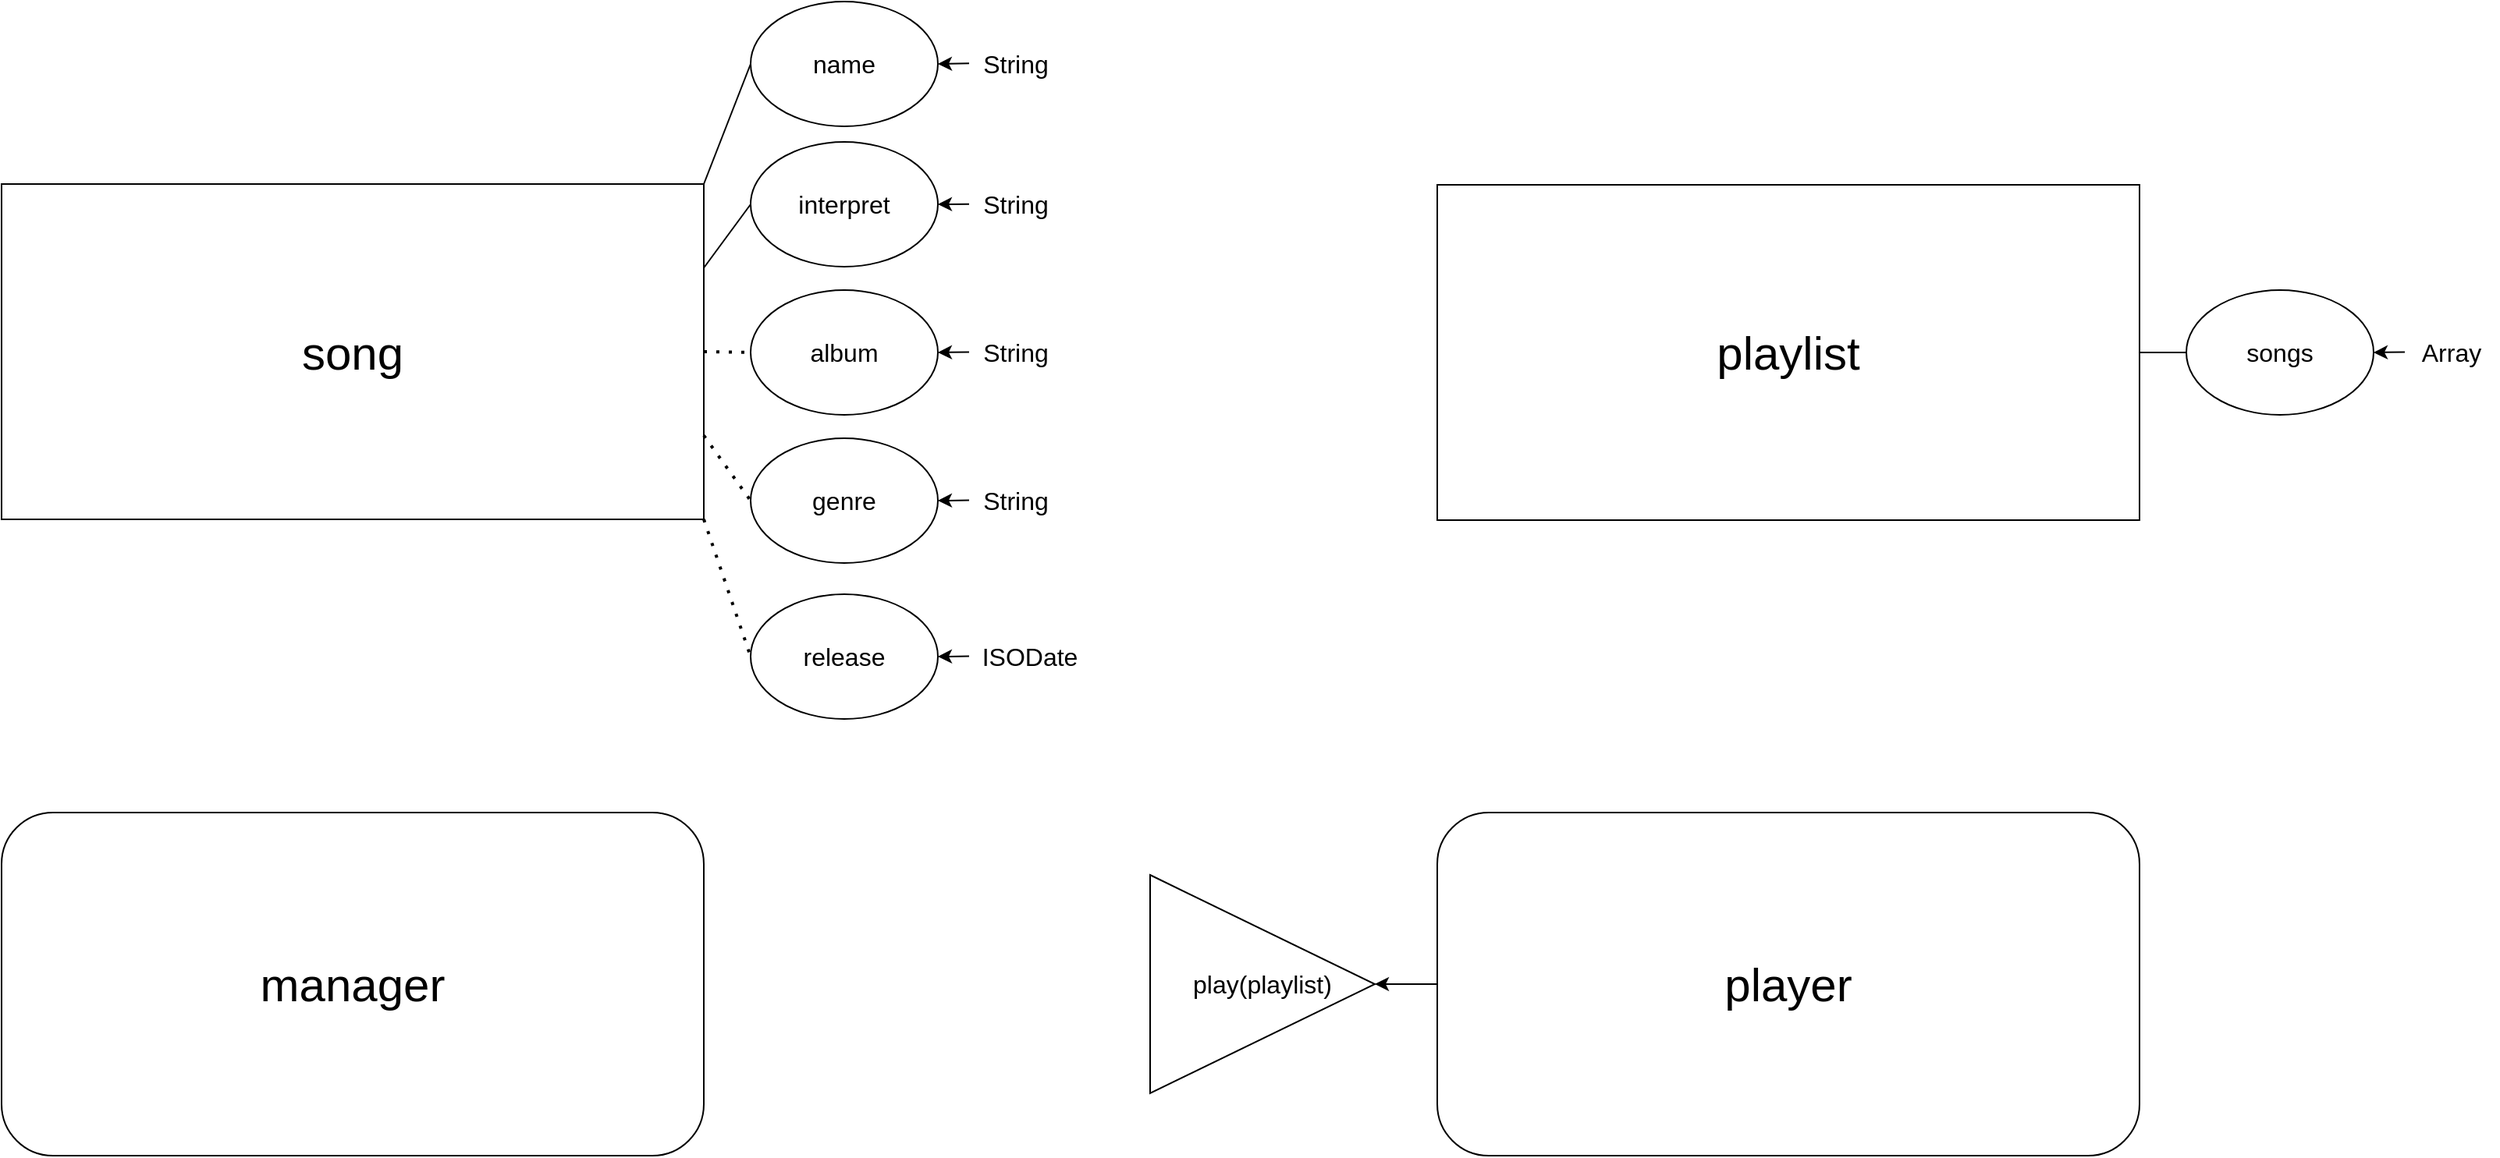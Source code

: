 <mxfile version="20.7.4" type="github">
  <diagram id="yCdLFfcr3cxt0qBfyUbk" name="Page-1">
    <mxGraphModel dx="1724" dy="955" grid="1" gridSize="10" guides="1" tooltips="1" connect="1" arrows="1" fold="1" page="1" pageScale="1" pageWidth="1654" pageHeight="1169" math="0" shadow="0">
      <root>
        <mxCell id="0" />
        <mxCell id="1" parent="0" />
        <mxCell id="8Q_J05wMI56wDrojj2M6-1" value="&lt;font style=&quot;font-size: 30px;&quot;&gt;song&lt;/font&gt;" style="rounded=0;whiteSpace=wrap;html=1;" vertex="1" parent="1">
          <mxGeometry x="40" y="477" width="450" height="215" as="geometry" />
        </mxCell>
        <mxCell id="8Q_J05wMI56wDrojj2M6-5" value="interpret" style="ellipse;whiteSpace=wrap;html=1;fontSize=16;" vertex="1" parent="1">
          <mxGeometry x="520" y="450" width="120" height="80" as="geometry" />
        </mxCell>
        <mxCell id="8Q_J05wMI56wDrojj2M6-6" value="album" style="ellipse;whiteSpace=wrap;html=1;fontSize=16;" vertex="1" parent="1">
          <mxGeometry x="520" y="545" width="120" height="80" as="geometry" />
        </mxCell>
        <mxCell id="8Q_J05wMI56wDrojj2M6-7" value="genre" style="ellipse;whiteSpace=wrap;html=1;fontSize=16;" vertex="1" parent="1">
          <mxGeometry x="520" y="640" width="120" height="80" as="geometry" />
        </mxCell>
        <mxCell id="8Q_J05wMI56wDrojj2M6-8" value="release" style="ellipse;whiteSpace=wrap;html=1;fontSize=16;" vertex="1" parent="1">
          <mxGeometry x="520" y="740" width="120" height="80" as="geometry" />
        </mxCell>
        <mxCell id="8Q_J05wMI56wDrojj2M6-9" value="name" style="ellipse;whiteSpace=wrap;html=1;fontSize=16;" vertex="1" parent="1">
          <mxGeometry x="520" y="360" width="120" height="80" as="geometry" />
        </mxCell>
        <mxCell id="8Q_J05wMI56wDrojj2M6-11" value="" style="endArrow=none;dashed=1;html=1;dashPattern=1 3;strokeWidth=2;rounded=0;fontSize=16;entryX=0;entryY=0.5;entryDx=0;entryDy=0;exitX=1;exitY=0.5;exitDx=0;exitDy=0;" edge="1" parent="1" source="8Q_J05wMI56wDrojj2M6-1" target="8Q_J05wMI56wDrojj2M6-6">
          <mxGeometry width="50" height="50" relative="1" as="geometry">
            <mxPoint x="350" y="570" as="sourcePoint" />
            <mxPoint x="400" y="520" as="targetPoint" />
          </mxGeometry>
        </mxCell>
        <mxCell id="8Q_J05wMI56wDrojj2M6-13" value="" style="endArrow=none;html=1;rounded=0;fontSize=16;entryX=0;entryY=0.5;entryDx=0;entryDy=0;exitX=1;exitY=0.25;exitDx=0;exitDy=0;" edge="1" parent="1" source="8Q_J05wMI56wDrojj2M6-1" target="8Q_J05wMI56wDrojj2M6-5">
          <mxGeometry width="50" height="50" relative="1" as="geometry">
            <mxPoint x="350" y="630" as="sourcePoint" />
            <mxPoint x="400" y="580" as="targetPoint" />
          </mxGeometry>
        </mxCell>
        <mxCell id="8Q_J05wMI56wDrojj2M6-14" value="" style="endArrow=none;html=1;rounded=0;fontSize=16;entryX=0;entryY=0.5;entryDx=0;entryDy=0;exitX=1;exitY=0;exitDx=0;exitDy=0;" edge="1" parent="1" source="8Q_J05wMI56wDrojj2M6-1" target="8Q_J05wMI56wDrojj2M6-9">
          <mxGeometry width="50" height="50" relative="1" as="geometry">
            <mxPoint x="350" y="570" as="sourcePoint" />
            <mxPoint x="400" y="520" as="targetPoint" />
          </mxGeometry>
        </mxCell>
        <mxCell id="8Q_J05wMI56wDrojj2M6-15" value="" style="endArrow=none;dashed=1;html=1;dashPattern=1 3;strokeWidth=2;rounded=0;fontSize=16;entryX=0;entryY=0.5;entryDx=0;entryDy=0;exitX=1;exitY=0.75;exitDx=0;exitDy=0;" edge="1" parent="1" source="8Q_J05wMI56wDrojj2M6-1" target="8Q_J05wMI56wDrojj2M6-7">
          <mxGeometry width="50" height="50" relative="1" as="geometry">
            <mxPoint x="350" y="700" as="sourcePoint" />
            <mxPoint x="400" y="650" as="targetPoint" />
          </mxGeometry>
        </mxCell>
        <mxCell id="8Q_J05wMI56wDrojj2M6-16" value="" style="endArrow=none;dashed=1;html=1;dashPattern=1 3;strokeWidth=2;rounded=0;fontSize=16;entryX=0;entryY=0.5;entryDx=0;entryDy=0;exitX=1;exitY=1;exitDx=0;exitDy=0;" edge="1" parent="1" source="8Q_J05wMI56wDrojj2M6-1" target="8Q_J05wMI56wDrojj2M6-8">
          <mxGeometry width="50" height="50" relative="1" as="geometry">
            <mxPoint x="350" y="700" as="sourcePoint" />
            <mxPoint x="400" y="650" as="targetPoint" />
          </mxGeometry>
        </mxCell>
        <mxCell id="8Q_J05wMI56wDrojj2M6-17" value="" style="endArrow=classic;html=1;rounded=0;fontSize=16;entryX=1;entryY=0.5;entryDx=0;entryDy=0;" edge="1" parent="1" target="8Q_J05wMI56wDrojj2M6-9">
          <mxGeometry width="50" height="50" relative="1" as="geometry">
            <mxPoint x="660" y="399.68" as="sourcePoint" />
            <mxPoint x="660" y="420" as="targetPoint" />
          </mxGeometry>
        </mxCell>
        <mxCell id="8Q_J05wMI56wDrojj2M6-18" value="" style="endArrow=classic;html=1;rounded=0;fontSize=16;entryX=1;entryY=0.5;entryDx=0;entryDy=0;" edge="1" parent="1" target="8Q_J05wMI56wDrojj2M6-5">
          <mxGeometry width="50" height="50" relative="1" as="geometry">
            <mxPoint x="660" y="489.84" as="sourcePoint" />
            <mxPoint x="650" y="510" as="targetPoint" />
          </mxGeometry>
        </mxCell>
        <mxCell id="8Q_J05wMI56wDrojj2M6-19" value="" style="endArrow=classic;html=1;rounded=0;fontSize=16;entryX=1;entryY=0.5;entryDx=0;entryDy=0;" edge="1" parent="1" target="8Q_J05wMI56wDrojj2M6-6">
          <mxGeometry width="50" height="50" relative="1" as="geometry">
            <mxPoint x="660" y="584.78" as="sourcePoint" />
            <mxPoint x="660" y="610" as="targetPoint" />
          </mxGeometry>
        </mxCell>
        <mxCell id="8Q_J05wMI56wDrojj2M6-20" value="" style="endArrow=classic;html=1;rounded=0;fontSize=16;entryX=1;entryY=0.5;entryDx=0;entryDy=0;" edge="1" parent="1" target="8Q_J05wMI56wDrojj2M6-7">
          <mxGeometry width="50" height="50" relative="1" as="geometry">
            <mxPoint x="660" y="679.81" as="sourcePoint" />
            <mxPoint x="650" y="700" as="targetPoint" />
          </mxGeometry>
        </mxCell>
        <mxCell id="8Q_J05wMI56wDrojj2M6-21" value="" style="endArrow=classic;html=1;rounded=0;fontSize=16;entryX=1;entryY=0.5;entryDx=0;entryDy=0;" edge="1" parent="1" target="8Q_J05wMI56wDrojj2M6-8">
          <mxGeometry width="50" height="50" relative="1" as="geometry">
            <mxPoint x="660" y="779.81" as="sourcePoint" />
            <mxPoint x="650" y="800" as="targetPoint" />
          </mxGeometry>
        </mxCell>
        <mxCell id="8Q_J05wMI56wDrojj2M6-22" value="String" style="text;html=1;strokeColor=none;fillColor=none;align=center;verticalAlign=middle;whiteSpace=wrap;rounded=0;fontSize=16;" vertex="1" parent="1">
          <mxGeometry x="660" y="385" width="60" height="30" as="geometry" />
        </mxCell>
        <mxCell id="8Q_J05wMI56wDrojj2M6-23" value="String" style="text;html=1;strokeColor=none;fillColor=none;align=center;verticalAlign=middle;whiteSpace=wrap;rounded=0;fontSize=16;" vertex="1" parent="1">
          <mxGeometry x="660" y="475" width="60" height="30" as="geometry" />
        </mxCell>
        <mxCell id="8Q_J05wMI56wDrojj2M6-24" value="String" style="text;html=1;strokeColor=none;fillColor=none;align=center;verticalAlign=middle;whiteSpace=wrap;rounded=0;fontSize=16;" vertex="1" parent="1">
          <mxGeometry x="660" y="570" width="60" height="30" as="geometry" />
        </mxCell>
        <mxCell id="8Q_J05wMI56wDrojj2M6-25" value="String" style="text;html=1;strokeColor=none;fillColor=none;align=center;verticalAlign=middle;whiteSpace=wrap;rounded=0;fontSize=16;" vertex="1" parent="1">
          <mxGeometry x="660" y="665" width="60" height="30" as="geometry" />
        </mxCell>
        <mxCell id="8Q_J05wMI56wDrojj2M6-26" value="ISODate" style="text;html=1;strokeColor=none;fillColor=none;align=center;verticalAlign=middle;whiteSpace=wrap;rounded=0;fontSize=16;" vertex="1" parent="1">
          <mxGeometry x="669" y="765" width="60" height="30" as="geometry" />
        </mxCell>
        <mxCell id="8Q_J05wMI56wDrojj2M6-27" value="&lt;font style=&quot;font-size: 30px;&quot;&gt;playlist&lt;/font&gt;" style="rounded=0;whiteSpace=wrap;html=1;" vertex="1" parent="1">
          <mxGeometry x="960" y="477.5" width="450" height="215" as="geometry" />
        </mxCell>
        <mxCell id="8Q_J05wMI56wDrojj2M6-28" value="songs" style="ellipse;whiteSpace=wrap;html=1;fontSize=16;" vertex="1" parent="1">
          <mxGeometry x="1440" y="545" width="120" height="80" as="geometry" />
        </mxCell>
        <mxCell id="8Q_J05wMI56wDrojj2M6-29" value="" style="endArrow=none;html=1;rounded=0;fontSize=16;entryX=0;entryY=0.5;entryDx=0;entryDy=0;exitX=1;exitY=0.5;exitDx=0;exitDy=0;" edge="1" parent="1" source="8Q_J05wMI56wDrojj2M6-27" target="8Q_J05wMI56wDrojj2M6-28">
          <mxGeometry width="50" height="50" relative="1" as="geometry">
            <mxPoint x="1050" y="750" as="sourcePoint" />
            <mxPoint x="1460" y="620" as="targetPoint" />
          </mxGeometry>
        </mxCell>
        <mxCell id="8Q_J05wMI56wDrojj2M6-30" value="" style="endArrow=classic;html=1;rounded=0;fontSize=16;entryX=1;entryY=0.5;entryDx=0;entryDy=0;" edge="1" parent="1" target="8Q_J05wMI56wDrojj2M6-28">
          <mxGeometry width="50" height="50" relative="1" as="geometry">
            <mxPoint x="1580" y="584.78" as="sourcePoint" />
            <mxPoint x="1570" y="610" as="targetPoint" />
          </mxGeometry>
        </mxCell>
        <mxCell id="8Q_J05wMI56wDrojj2M6-31" value="Array" style="text;html=1;strokeColor=none;fillColor=none;align=center;verticalAlign=middle;whiteSpace=wrap;rounded=0;fontSize=16;" vertex="1" parent="1">
          <mxGeometry x="1580" y="570" width="60" height="30" as="geometry" />
        </mxCell>
        <mxCell id="8Q_J05wMI56wDrojj2M6-33" value="&lt;span style=&quot;font-size: 30px;&quot;&gt;manager&lt;/span&gt;" style="rounded=1;whiteSpace=wrap;html=1;fontSize=16;" vertex="1" parent="1">
          <mxGeometry x="40" y="880" width="450" height="220" as="geometry" />
        </mxCell>
        <mxCell id="8Q_J05wMI56wDrojj2M6-38" style="edgeStyle=orthogonalEdgeStyle;rounded=0;orthogonalLoop=1;jettySize=auto;html=1;entryX=1;entryY=0.5;entryDx=0;entryDy=0;fontSize=16;" edge="1" parent="1" source="8Q_J05wMI56wDrojj2M6-34" target="8Q_J05wMI56wDrojj2M6-35">
          <mxGeometry relative="1" as="geometry" />
        </mxCell>
        <mxCell id="8Q_J05wMI56wDrojj2M6-34" value="&lt;span style=&quot;font-size: 30px;&quot;&gt;player&lt;/span&gt;" style="rounded=1;whiteSpace=wrap;html=1;fontSize=16;" vertex="1" parent="1">
          <mxGeometry x="960" y="880" width="450" height="220" as="geometry" />
        </mxCell>
        <mxCell id="8Q_J05wMI56wDrojj2M6-35" value="play(playlist)" style="triangle;whiteSpace=wrap;html=1;fontSize=16;" vertex="1" parent="1">
          <mxGeometry x="776" y="920" width="144" height="140" as="geometry" />
        </mxCell>
      </root>
    </mxGraphModel>
  </diagram>
</mxfile>
